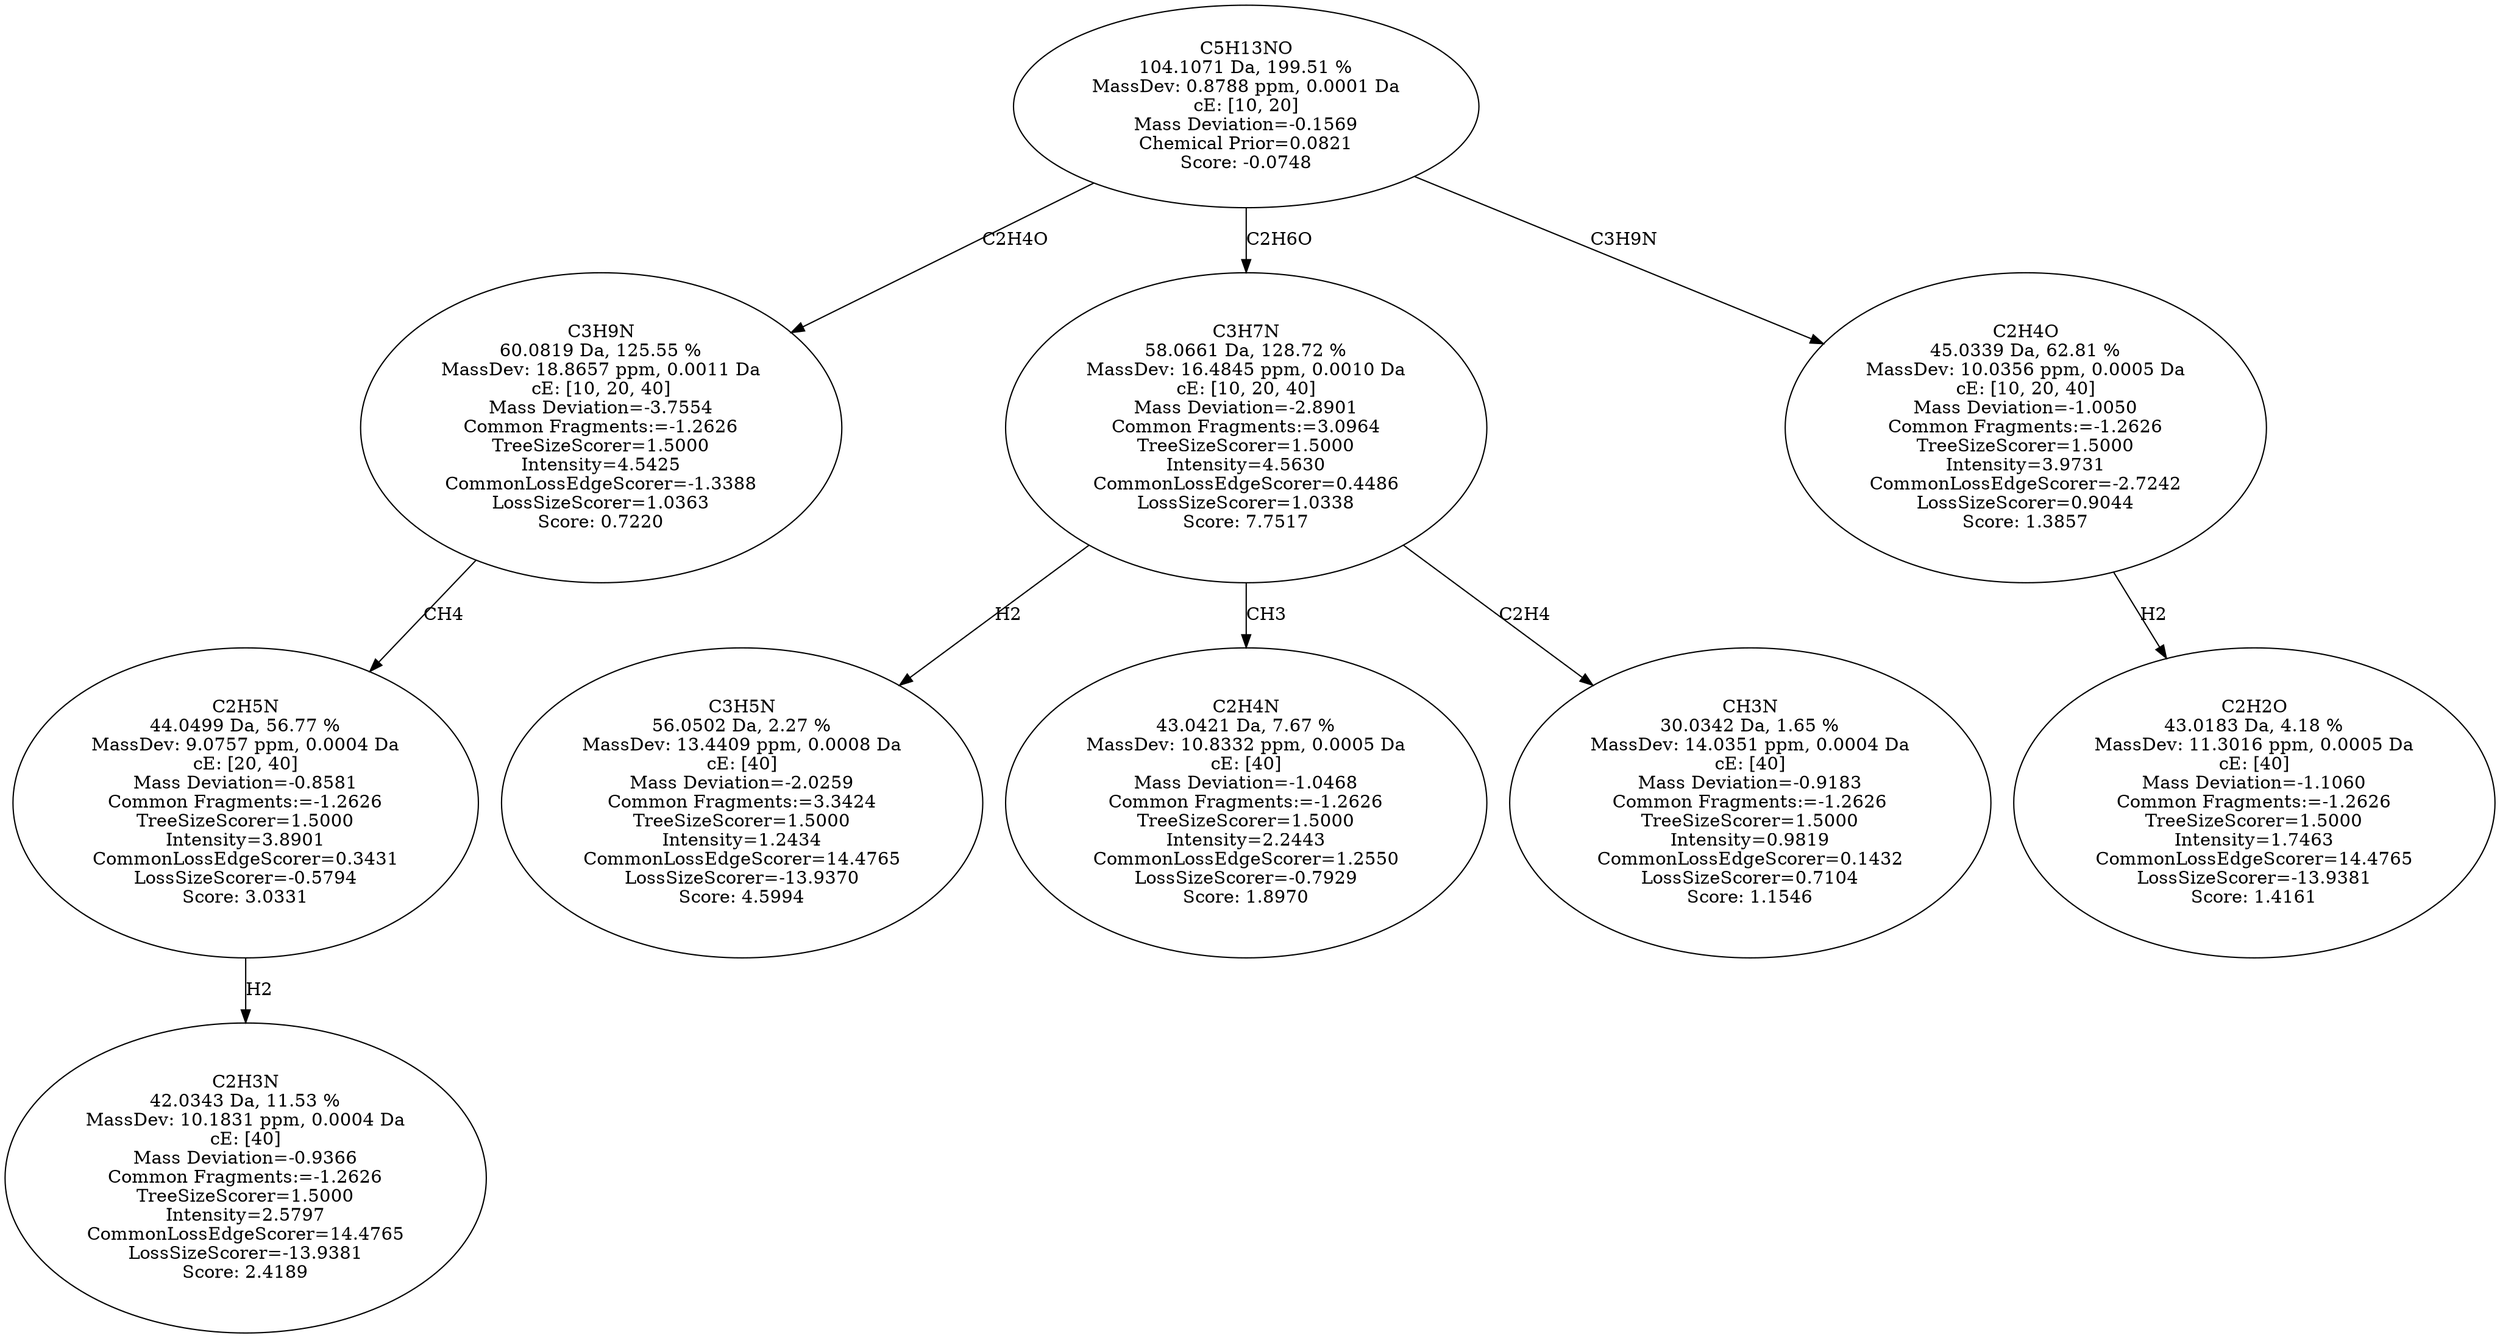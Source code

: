 strict digraph {
v1 [label="C2H3N\n42.0343 Da, 11.53 %\nMassDev: 10.1831 ppm, 0.0004 Da\ncE: [40]\nMass Deviation=-0.9366\nCommon Fragments:=-1.2626\nTreeSizeScorer=1.5000\nIntensity=2.5797\nCommonLossEdgeScorer=14.4765\nLossSizeScorer=-13.9381\nScore: 2.4189"];
v2 [label="C2H5N\n44.0499 Da, 56.77 %\nMassDev: 9.0757 ppm, 0.0004 Da\ncE: [20, 40]\nMass Deviation=-0.8581\nCommon Fragments:=-1.2626\nTreeSizeScorer=1.5000\nIntensity=3.8901\nCommonLossEdgeScorer=0.3431\nLossSizeScorer=-0.5794\nScore: 3.0331"];
v3 [label="C3H9N\n60.0819 Da, 125.55 %\nMassDev: 18.8657 ppm, 0.0011 Da\ncE: [10, 20, 40]\nMass Deviation=-3.7554\nCommon Fragments:=-1.2626\nTreeSizeScorer=1.5000\nIntensity=4.5425\nCommonLossEdgeScorer=-1.3388\nLossSizeScorer=1.0363\nScore: 0.7220"];
v4 [label="C3H5N\n56.0502 Da, 2.27 %\nMassDev: 13.4409 ppm, 0.0008 Da\ncE: [40]\nMass Deviation=-2.0259\nCommon Fragments:=3.3424\nTreeSizeScorer=1.5000\nIntensity=1.2434\nCommonLossEdgeScorer=14.4765\nLossSizeScorer=-13.9370\nScore: 4.5994"];
v5 [label="C2H4N\n43.0421 Da, 7.67 %\nMassDev: 10.8332 ppm, 0.0005 Da\ncE: [40]\nMass Deviation=-1.0468\nCommon Fragments:=-1.2626\nTreeSizeScorer=1.5000\nIntensity=2.2443\nCommonLossEdgeScorer=1.2550\nLossSizeScorer=-0.7929\nScore: 1.8970"];
v6 [label="CH3N\n30.0342 Da, 1.65 %\nMassDev: 14.0351 ppm, 0.0004 Da\ncE: [40]\nMass Deviation=-0.9183\nCommon Fragments:=-1.2626\nTreeSizeScorer=1.5000\nIntensity=0.9819\nCommonLossEdgeScorer=0.1432\nLossSizeScorer=0.7104\nScore: 1.1546"];
v7 [label="C3H7N\n58.0661 Da, 128.72 %\nMassDev: 16.4845 ppm, 0.0010 Da\ncE: [10, 20, 40]\nMass Deviation=-2.8901\nCommon Fragments:=3.0964\nTreeSizeScorer=1.5000\nIntensity=4.5630\nCommonLossEdgeScorer=0.4486\nLossSizeScorer=1.0338\nScore: 7.7517"];
v8 [label="C2H2O\n43.0183 Da, 4.18 %\nMassDev: 11.3016 ppm, 0.0005 Da\ncE: [40]\nMass Deviation=-1.1060\nCommon Fragments:=-1.2626\nTreeSizeScorer=1.5000\nIntensity=1.7463\nCommonLossEdgeScorer=14.4765\nLossSizeScorer=-13.9381\nScore: 1.4161"];
v9 [label="C2H4O\n45.0339 Da, 62.81 %\nMassDev: 10.0356 ppm, 0.0005 Da\ncE: [10, 20, 40]\nMass Deviation=-1.0050\nCommon Fragments:=-1.2626\nTreeSizeScorer=1.5000\nIntensity=3.9731\nCommonLossEdgeScorer=-2.7242\nLossSizeScorer=0.9044\nScore: 1.3857"];
v10 [label="C5H13NO\n104.1071 Da, 199.51 %\nMassDev: 0.8788 ppm, 0.0001 Da\ncE: [10, 20]\nMass Deviation=-0.1569\nChemical Prior=0.0821\nScore: -0.0748"];
v2 -> v1 [label="H2"];
v3 -> v2 [label="CH4"];
v10 -> v3 [label="C2H4O"];
v7 -> v4 [label="H2"];
v7 -> v5 [label="CH3"];
v7 -> v6 [label="C2H4"];
v10 -> v7 [label="C2H6O"];
v9 -> v8 [label="H2"];
v10 -> v9 [label="C3H9N"];
}